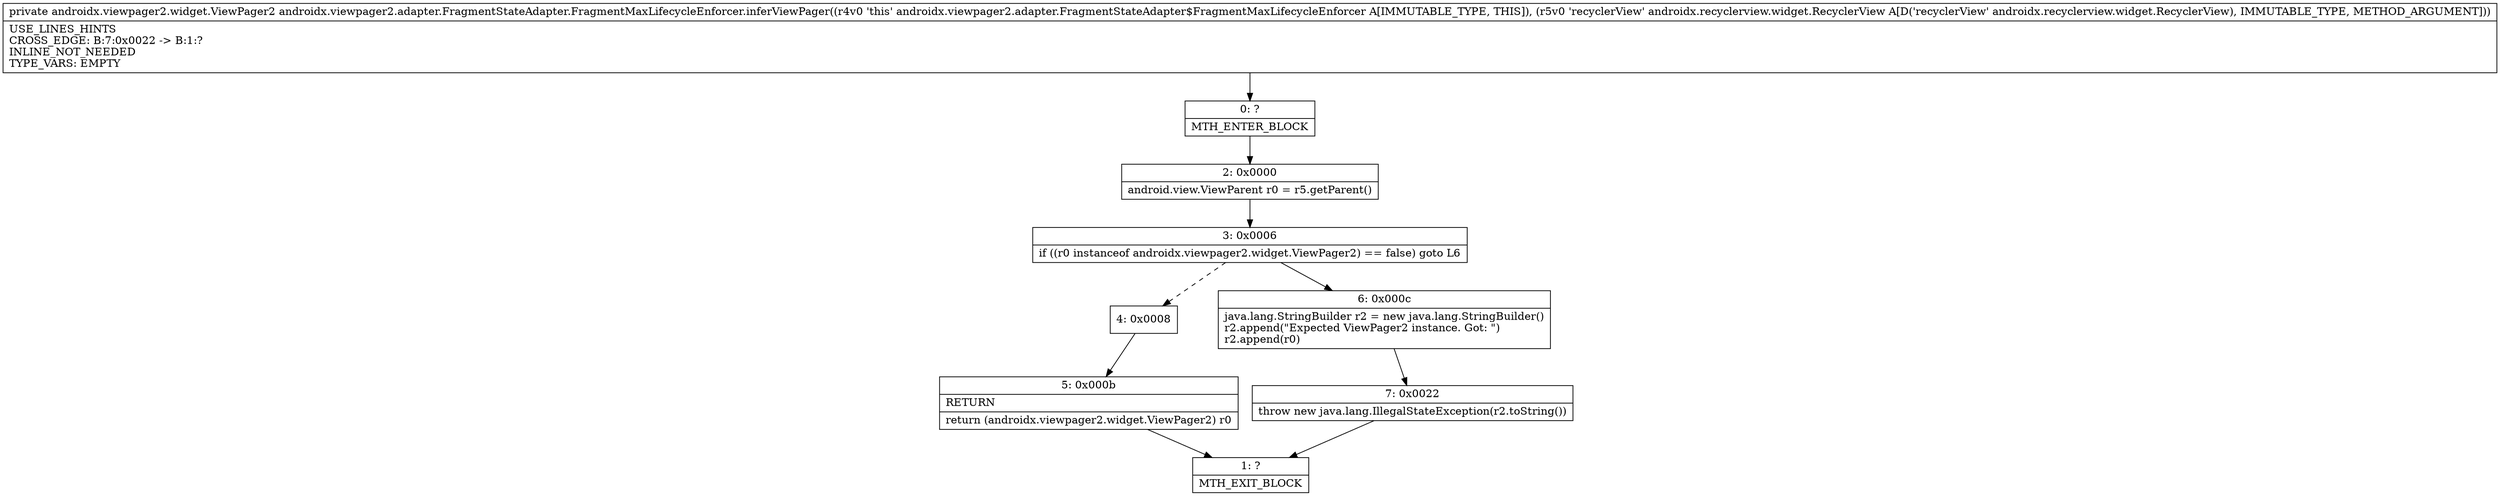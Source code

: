 digraph "CFG forandroidx.viewpager2.adapter.FragmentStateAdapter.FragmentMaxLifecycleEnforcer.inferViewPager(Landroidx\/recyclerview\/widget\/RecyclerView;)Landroidx\/viewpager2\/widget\/ViewPager2;" {
Node_0 [shape=record,label="{0\:\ ?|MTH_ENTER_BLOCK\l}"];
Node_2 [shape=record,label="{2\:\ 0x0000|android.view.ViewParent r0 = r5.getParent()\l}"];
Node_3 [shape=record,label="{3\:\ 0x0006|if ((r0 instanceof androidx.viewpager2.widget.ViewPager2) == false) goto L6\l}"];
Node_4 [shape=record,label="{4\:\ 0x0008}"];
Node_5 [shape=record,label="{5\:\ 0x000b|RETURN\l|return (androidx.viewpager2.widget.ViewPager2) r0\l}"];
Node_1 [shape=record,label="{1\:\ ?|MTH_EXIT_BLOCK\l}"];
Node_6 [shape=record,label="{6\:\ 0x000c|java.lang.StringBuilder r2 = new java.lang.StringBuilder()\lr2.append(\"Expected ViewPager2 instance. Got: \")\lr2.append(r0)\l}"];
Node_7 [shape=record,label="{7\:\ 0x0022|throw new java.lang.IllegalStateException(r2.toString())\l}"];
MethodNode[shape=record,label="{private androidx.viewpager2.widget.ViewPager2 androidx.viewpager2.adapter.FragmentStateAdapter.FragmentMaxLifecycleEnforcer.inferViewPager((r4v0 'this' androidx.viewpager2.adapter.FragmentStateAdapter$FragmentMaxLifecycleEnforcer A[IMMUTABLE_TYPE, THIS]), (r5v0 'recyclerView' androidx.recyclerview.widget.RecyclerView A[D('recyclerView' androidx.recyclerview.widget.RecyclerView), IMMUTABLE_TYPE, METHOD_ARGUMENT]))  | USE_LINES_HINTS\lCROSS_EDGE: B:7:0x0022 \-\> B:1:?\lINLINE_NOT_NEEDED\lTYPE_VARS: EMPTY\l}"];
MethodNode -> Node_0;Node_0 -> Node_2;
Node_2 -> Node_3;
Node_3 -> Node_4[style=dashed];
Node_3 -> Node_6;
Node_4 -> Node_5;
Node_5 -> Node_1;
Node_6 -> Node_7;
Node_7 -> Node_1;
}

